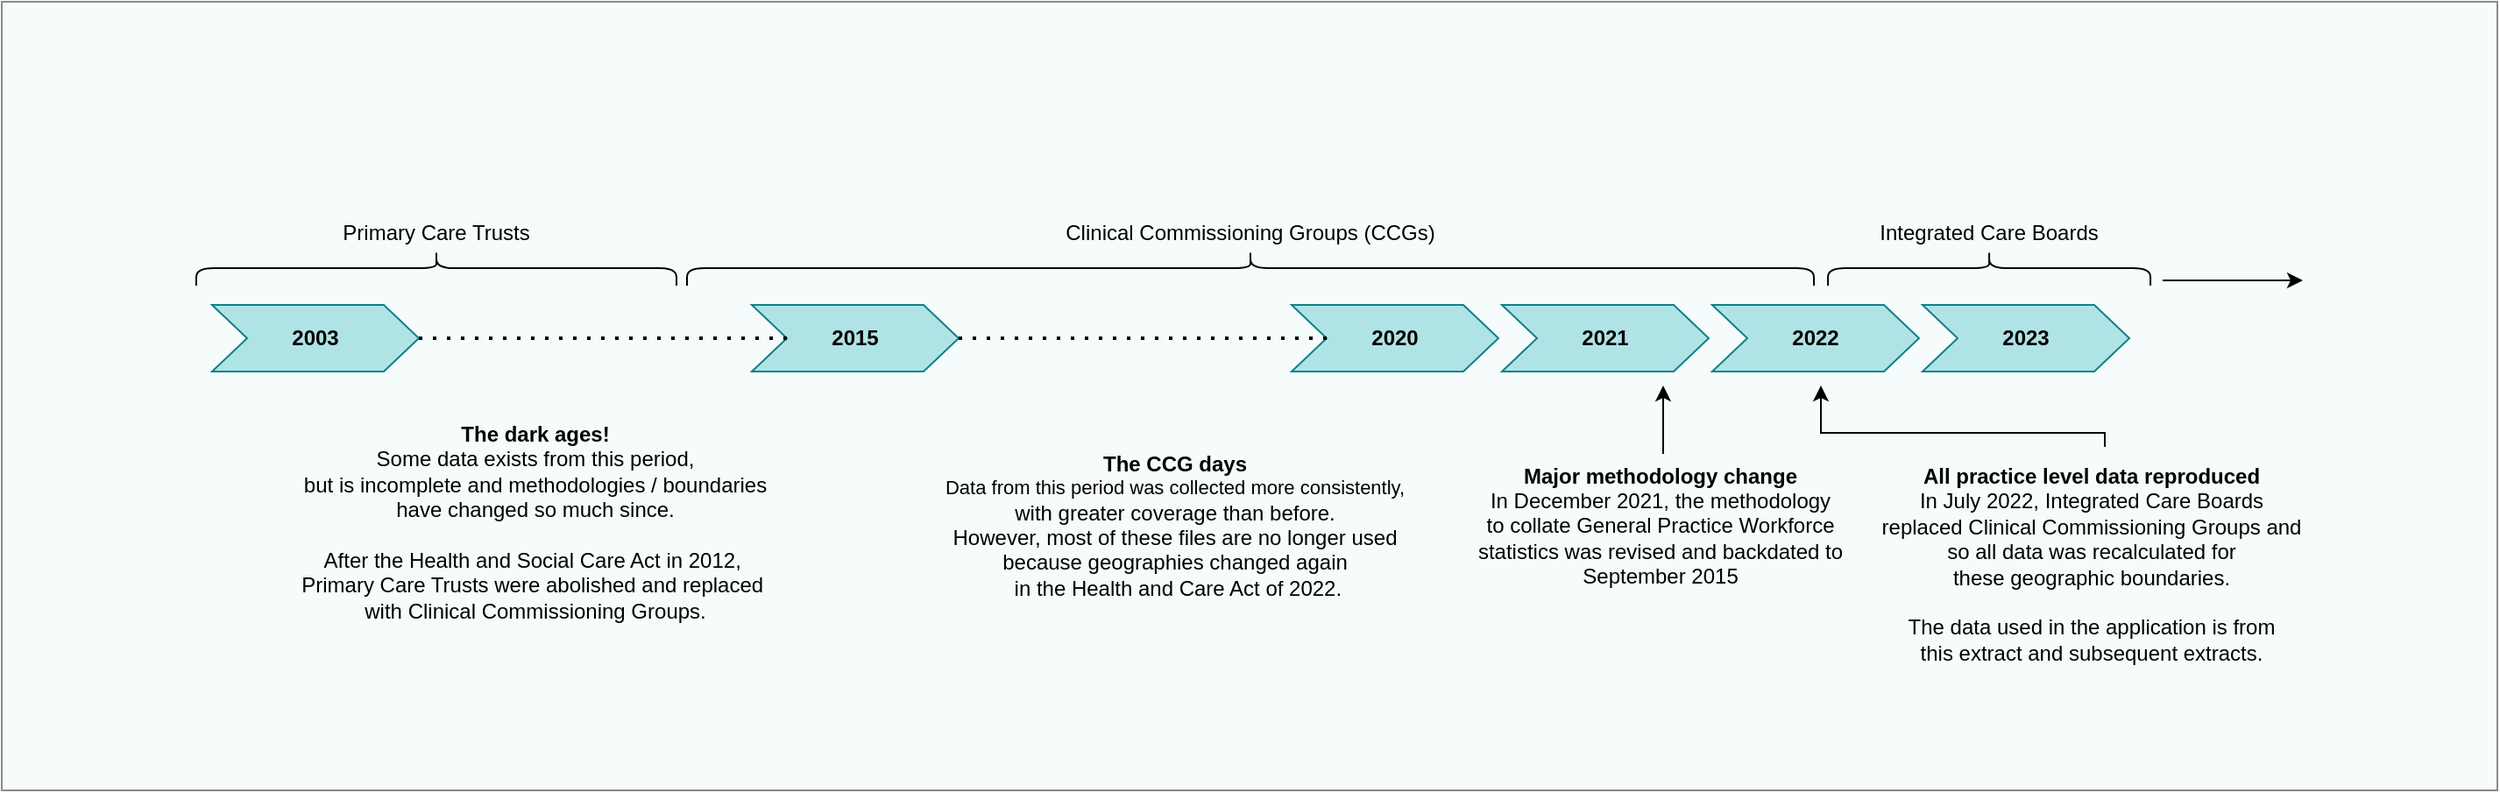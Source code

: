 <mxfile version="21.0.6" type="device"><diagram id="-CP2dm5qiDhYrggz8Dqd" name="Page-1"><mxGraphModel dx="7837" dy="1038" grid="0" gridSize="10" guides="1" tooltips="1" connect="1" arrows="1" fold="1" page="1" pageScale="1" pageWidth="1500" pageHeight="500" math="0" shadow="0"><root><mxCell id="0"/><mxCell id="1" parent="0"/><mxCell id="5VMb6vsLc8xy3u7Q8T01-2" value="" style="rounded=0;whiteSpace=wrap;html=1;fillColor=#F6FCFC;strokeColor=#8A8A8A;" vertex="1" parent="1"><mxGeometry x="-5967" y="22" width="1424" height="450" as="geometry"/></mxCell><mxCell id="NZkI6i6NRTI8iUnYmn-a-1" value="2015" style="shape=step;perimeter=stepPerimeter;whiteSpace=wrap;html=1;fixedSize=1;fontStyle=1;fillColor=#b0e3e6;strokeColor=#0e8088;" parent="1" vertex="1"><mxGeometry x="-5539" y="195" width="118" height="38" as="geometry"/></mxCell><mxCell id="NZkI6i6NRTI8iUnYmn-a-6" value="2020" style="shape=step;perimeter=stepPerimeter;whiteSpace=wrap;html=1;fixedSize=1;fontStyle=1;fillColor=#b0e3e6;strokeColor=#0e8088;" parent="1" vertex="1"><mxGeometry x="-5231" y="195" width="118" height="38" as="geometry"/></mxCell><mxCell id="NZkI6i6NRTI8iUnYmn-a-7" value="2021" style="shape=step;perimeter=stepPerimeter;whiteSpace=wrap;html=1;fixedSize=1;fontStyle=1;fillColor=#b0e3e6;strokeColor=#0e8088;" parent="1" vertex="1"><mxGeometry x="-5111" y="195" width="118" height="38" as="geometry"/></mxCell><mxCell id="NZkI6i6NRTI8iUnYmn-a-8" value="2022" style="shape=step;perimeter=stepPerimeter;whiteSpace=wrap;html=1;fixedSize=1;fontStyle=1;fillColor=#b0e3e6;strokeColor=#0e8088;" parent="1" vertex="1"><mxGeometry x="-4991" y="195" width="118" height="38" as="geometry"/></mxCell><mxCell id="NZkI6i6NRTI8iUnYmn-a-9" value="2023" style="shape=step;perimeter=stepPerimeter;whiteSpace=wrap;html=1;fixedSize=1;fontStyle=1;fillColor=#b0e3e6;strokeColor=#0e8088;" parent="1" vertex="1"><mxGeometry x="-4871" y="195" width="118" height="38" as="geometry"/></mxCell><mxCell id="NZkI6i6NRTI8iUnYmn-a-12" value="2003" style="shape=step;perimeter=stepPerimeter;whiteSpace=wrap;html=1;fixedSize=1;fontStyle=1;fillColor=#b0e3e6;strokeColor=#0e8088;" parent="1" vertex="1"><mxGeometry x="-5847" y="195" width="118" height="38" as="geometry"/></mxCell><mxCell id="NZkI6i6NRTI8iUnYmn-a-17" value="" style="endArrow=none;dashed=1;html=1;dashPattern=1 3;strokeWidth=2;rounded=0;entryX=0;entryY=0.5;entryDx=0;entryDy=0;exitX=1;exitY=0.5;exitDx=0;exitDy=0;exitPerimeter=0;" parent="1" source="NZkI6i6NRTI8iUnYmn-a-12" target="NZkI6i6NRTI8iUnYmn-a-1" edge="1"><mxGeometry width="50" height="50" relative="1" as="geometry"><mxPoint x="-5724" y="214" as="sourcePoint"/><mxPoint x="-5551" y="212" as="targetPoint"/></mxGeometry></mxCell><mxCell id="NZkI6i6NRTI8iUnYmn-a-26" value="" style="endArrow=classic;html=1;rounded=0;" parent="1" edge="1"><mxGeometry width="50" height="50" relative="1" as="geometry"><mxPoint x="-4734" y="181" as="sourcePoint"/><mxPoint x="-4654" y="181" as="targetPoint"/></mxGeometry></mxCell><mxCell id="NZkI6i6NRTI8iUnYmn-a-27" value="" style="endArrow=none;dashed=1;html=1;dashPattern=1 3;strokeWidth=2;rounded=0;entryX=0;entryY=0.5;entryDx=0;entryDy=0;exitX=1;exitY=0.5;exitDx=0;exitDy=0;" parent="1" source="NZkI6i6NRTI8iUnYmn-a-1" target="NZkI6i6NRTI8iUnYmn-a-6" edge="1"><mxGeometry width="50" height="50" relative="1" as="geometry"><mxPoint x="-5416" y="213.58" as="sourcePoint"/><mxPoint x="-5206" y="213.58" as="targetPoint"/></mxGeometry></mxCell><mxCell id="NZkI6i6NRTI8iUnYmn-a-30" value="&lt;b style=&quot;border-color: var(--border-color); font-size: 12px;&quot;&gt;The CCG days&lt;br style=&quot;border-color: var(--border-color);&quot;&gt;&lt;/b&gt;Data from this period was collected more consistently,&lt;br style=&quot;border-color: var(--border-color); font-size: 12px;&quot;&gt;&lt;span style=&quot;font-size: 12px;&quot;&gt;with greater coverage than before. &lt;br&gt;However, most of these files are no longer used &lt;br&gt;because geographies changed again&lt;br&gt;&amp;nbsp;in the Health and Care Act of 2022.&lt;br&gt;&lt;/span&gt;" style="edgeLabel;html=1;align=center;verticalAlign=middle;resizable=0;points=[];labelBackgroundColor=none;" parent="1" vertex="1" connectable="0"><mxGeometry x="-5294" y="312" as="geometry"><mxPoint x="-4" y="9" as="offset"/></mxGeometry></mxCell><mxCell id="NZkI6i6NRTI8iUnYmn-a-34" value="&lt;b style=&quot;border-color: var(--border-color); font-size: 12px;&quot;&gt;Major methodology change&lt;br style=&quot;border-color: var(--border-color);&quot;&gt;&lt;/b&gt;&lt;span style=&quot;font-size: 12px;&quot;&gt;In December 2021, the methodology &lt;br&gt;to collate General Practice Workforce &lt;br&gt;statistics was revised and backdated to &lt;br&gt;September 2015&lt;br&gt;&lt;/span&gt;" style="edgeLabel;html=1;align=center;verticalAlign=middle;resizable=0;points=[];labelBackgroundColor=none;" parent="1" vertex="1" connectable="0"><mxGeometry x="-5017" y="312" as="geometry"><mxPoint x="-4" y="9" as="offset"/></mxGeometry></mxCell><mxCell id="NZkI6i6NRTI8iUnYmn-a-35" value="" style="endArrow=classic;html=1;rounded=0;" parent="1" edge="1"><mxGeometry width="50" height="50" relative="1" as="geometry"><mxPoint x="-5019" y="280" as="sourcePoint"/><mxPoint x="-5019" y="241" as="targetPoint"/></mxGeometry></mxCell><mxCell id="NZkI6i6NRTI8iUnYmn-a-36" value="Primary Care Trusts" style="shape=curlyBracket;whiteSpace=wrap;html=1;rounded=1;labelPosition=center;verticalLabelPosition=middle;align=center;verticalAlign=middle;rotation=90;horizontal=0;spacing=2;spacingBottom=40;" parent="1" vertex="1"><mxGeometry x="-5729" y="37" width="20" height="274" as="geometry"/></mxCell><mxCell id="NZkI6i6NRTI8iUnYmn-a-38" value="&lt;b style=&quot;border-color: var(--border-color); font-size: 12px;&quot;&gt;The dark ages!&lt;/b&gt;&lt;br style=&quot;border-color: var(--border-color); font-size: 12px;&quot;&gt;&lt;div style=&quot;border-color: var(--border-color); font-size: 12px;&quot;&gt;Some data exists from this period,&lt;/div&gt;&lt;div style=&quot;border-color: var(--border-color); font-size: 12px;&quot;&gt;but is incomplete and methodologies / boundaries&lt;/div&gt;&lt;div style=&quot;border-color: var(--border-color); font-size: 12px;&quot;&gt;have changed so much since.&lt;/div&gt;&lt;div style=&quot;border-color: var(--border-color); font-size: 12px;&quot;&gt;&lt;br style=&quot;border-color: var(--border-color);&quot;&gt;&lt;/div&gt;&lt;div style=&quot;border-color: var(--border-color); font-size: 12px;&quot;&gt;After the Health and Social Care Act in 2012,&amp;nbsp;&lt;/div&gt;&lt;div style=&quot;border-color: var(--border-color); font-size: 12px;&quot;&gt;Primary Care Trusts were abolished and replaced&amp;nbsp;&lt;/div&gt;&lt;div style=&quot;border-color: var(--border-color); font-size: 12px;&quot;&gt;with Clinical Commissioning Groups.&lt;/div&gt;" style="edgeLabel;html=1;align=center;verticalAlign=middle;resizable=0;points=[];labelBackgroundColor=none;" parent="1" vertex="1" connectable="0"><mxGeometry x="-5659" y="310" as="geometry"><mxPoint x="-4" y="9" as="offset"/></mxGeometry></mxCell><mxCell id="NZkI6i6NRTI8iUnYmn-a-39" value="Integrated Care Boards" style="shape=curlyBracket;whiteSpace=wrap;html=1;rounded=1;labelPosition=center;verticalLabelPosition=middle;align=center;verticalAlign=middle;rotation=90;horizontal=0;spacing=2;spacingBottom=40;" parent="1" vertex="1"><mxGeometry x="-4842.96" y="82" width="20" height="184" as="geometry"/></mxCell><mxCell id="NZkI6i6NRTI8iUnYmn-a-40" value="Clinical Commissioning Groups (CCGs)" style="shape=curlyBracket;whiteSpace=wrap;html=1;rounded=1;labelPosition=center;verticalLabelPosition=middle;align=center;verticalAlign=middle;rotation=90;horizontal=0;spacing=2;spacingBottom=40;" parent="1" vertex="1"><mxGeometry x="-5264.5" y="-147.5" width="20" height="643" as="geometry"/></mxCell><mxCell id="NZkI6i6NRTI8iUnYmn-a-41" value="" style="endArrow=classic;html=1;rounded=0;" parent="1" edge="1"><mxGeometry width="50" height="50" relative="1" as="geometry"><mxPoint x="-4767" y="276" as="sourcePoint"/><mxPoint x="-4929" y="241" as="targetPoint"/><Array as="points"><mxPoint x="-4767" y="268"/><mxPoint x="-4929" y="268"/></Array></mxGeometry></mxCell><mxCell id="5VMb6vsLc8xy3u7Q8T01-1" value="&lt;span style=&quot;font-size: 12px;&quot;&gt;&lt;b&gt;All practice level data reproduced&lt;br&gt;&lt;/b&gt;In July 2022, Integrated Care Boards &lt;br&gt;replaced Clinical Commissioning Groups and &lt;br&gt;so all data was recalculated for &lt;br&gt;these geographic boundaries.&lt;br&gt;&lt;br&gt;The data used in the application is from &lt;br&gt;this extract and subsequent extracts.&lt;br&gt;&lt;/span&gt;" style="edgeLabel;html=1;align=center;verticalAlign=middle;resizable=0;points=[];labelBackgroundColor=none;" vertex="1" connectable="0" parent="1"><mxGeometry x="-4771" y="334" as="geometry"><mxPoint x="-4" y="9" as="offset"/></mxGeometry></mxCell></root></mxGraphModel></diagram></mxfile>